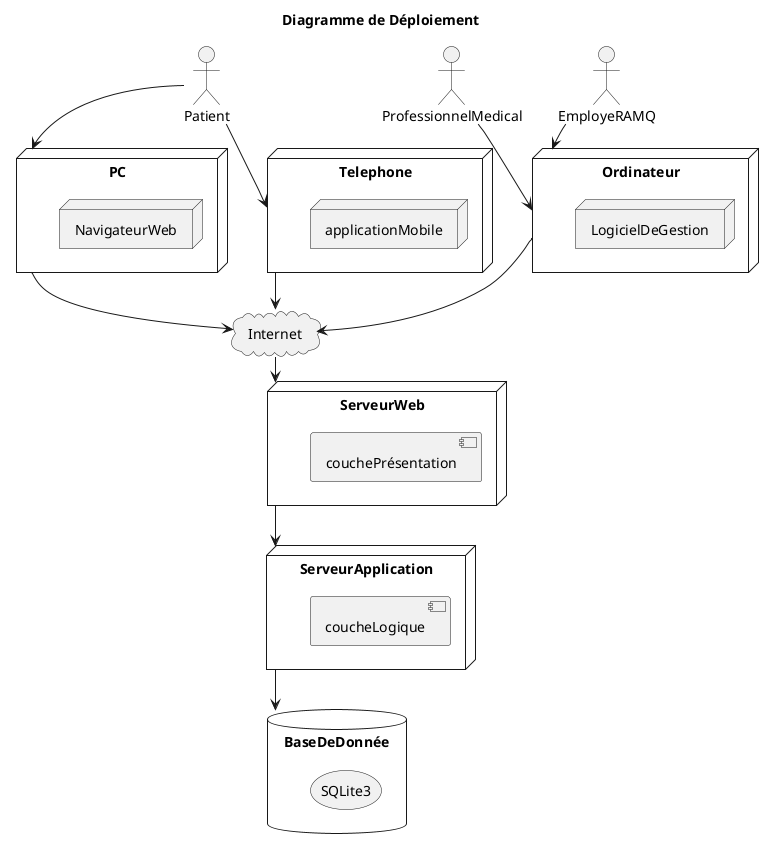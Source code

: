 @startuml diagrammeDeploiement

Title Diagramme de Déploiement

actor Patient 
actor ProfessionnelMedical
actor EmployeRAMQ
cloud Internet
node Ordinateur {
    node LogicielDeGestion
}

node PC {
    node NavigateurWeb
}

node Telephone {
    node applicationMobile
}

node ServeurWeb {
    component couchePrésentation
}

node ServeurApplication {
    component coucheLogique
}

database BaseDeDonnée {
    storage SQLite3
}

Patient --> PC
Patient --> Telephone
ProfessionnelMedical --> Ordinateur
EmployeRAMQ --> Ordinateur
Ordinateur --> Internet
PC --> Internet
Telephone --> Internet
Internet --> ServeurWeb
ServeurWeb --> ServeurApplication
ServeurApplication --> BaseDeDonnée

@enduml
